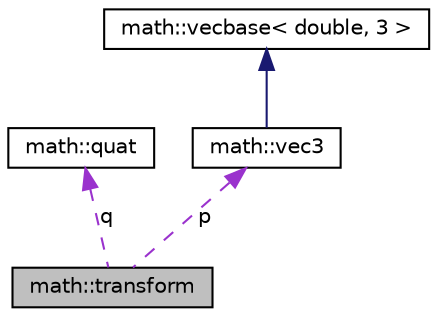 digraph G
{
  edge [fontname="Helvetica",fontsize="10",labelfontname="Helvetica",labelfontsize="10"];
  node [fontname="Helvetica",fontsize="10",shape=record];
  Node1 [label="math::transform",height=0.2,width=0.4,color="black", fillcolor="grey75", style="filled" fontcolor="black"];
  Node2 -> Node1 [dir=back,color="darkorchid3",fontsize="10",style="dashed",label="q",fontname="Helvetica"];
  Node2 [label="math::quat",height=0.2,width=0.4,color="black", fillcolor="white", style="filled",URL="$classmath_1_1quat.html"];
  Node3 -> Node1 [dir=back,color="darkorchid3",fontsize="10",style="dashed",label="p",fontname="Helvetica"];
  Node3 [label="math::vec3",height=0.2,width=0.4,color="black", fillcolor="white", style="filled",URL="$classmath_1_1vec3.html"];
  Node4 -> Node3 [dir=back,color="midnightblue",fontsize="10",style="solid",fontname="Helvetica"];
  Node4 [label="math::vecbase\< double, 3 \>",height=0.2,width=0.4,color="black", fillcolor="white", style="filled",URL="$classmath_1_1vecbase.html"];
}
